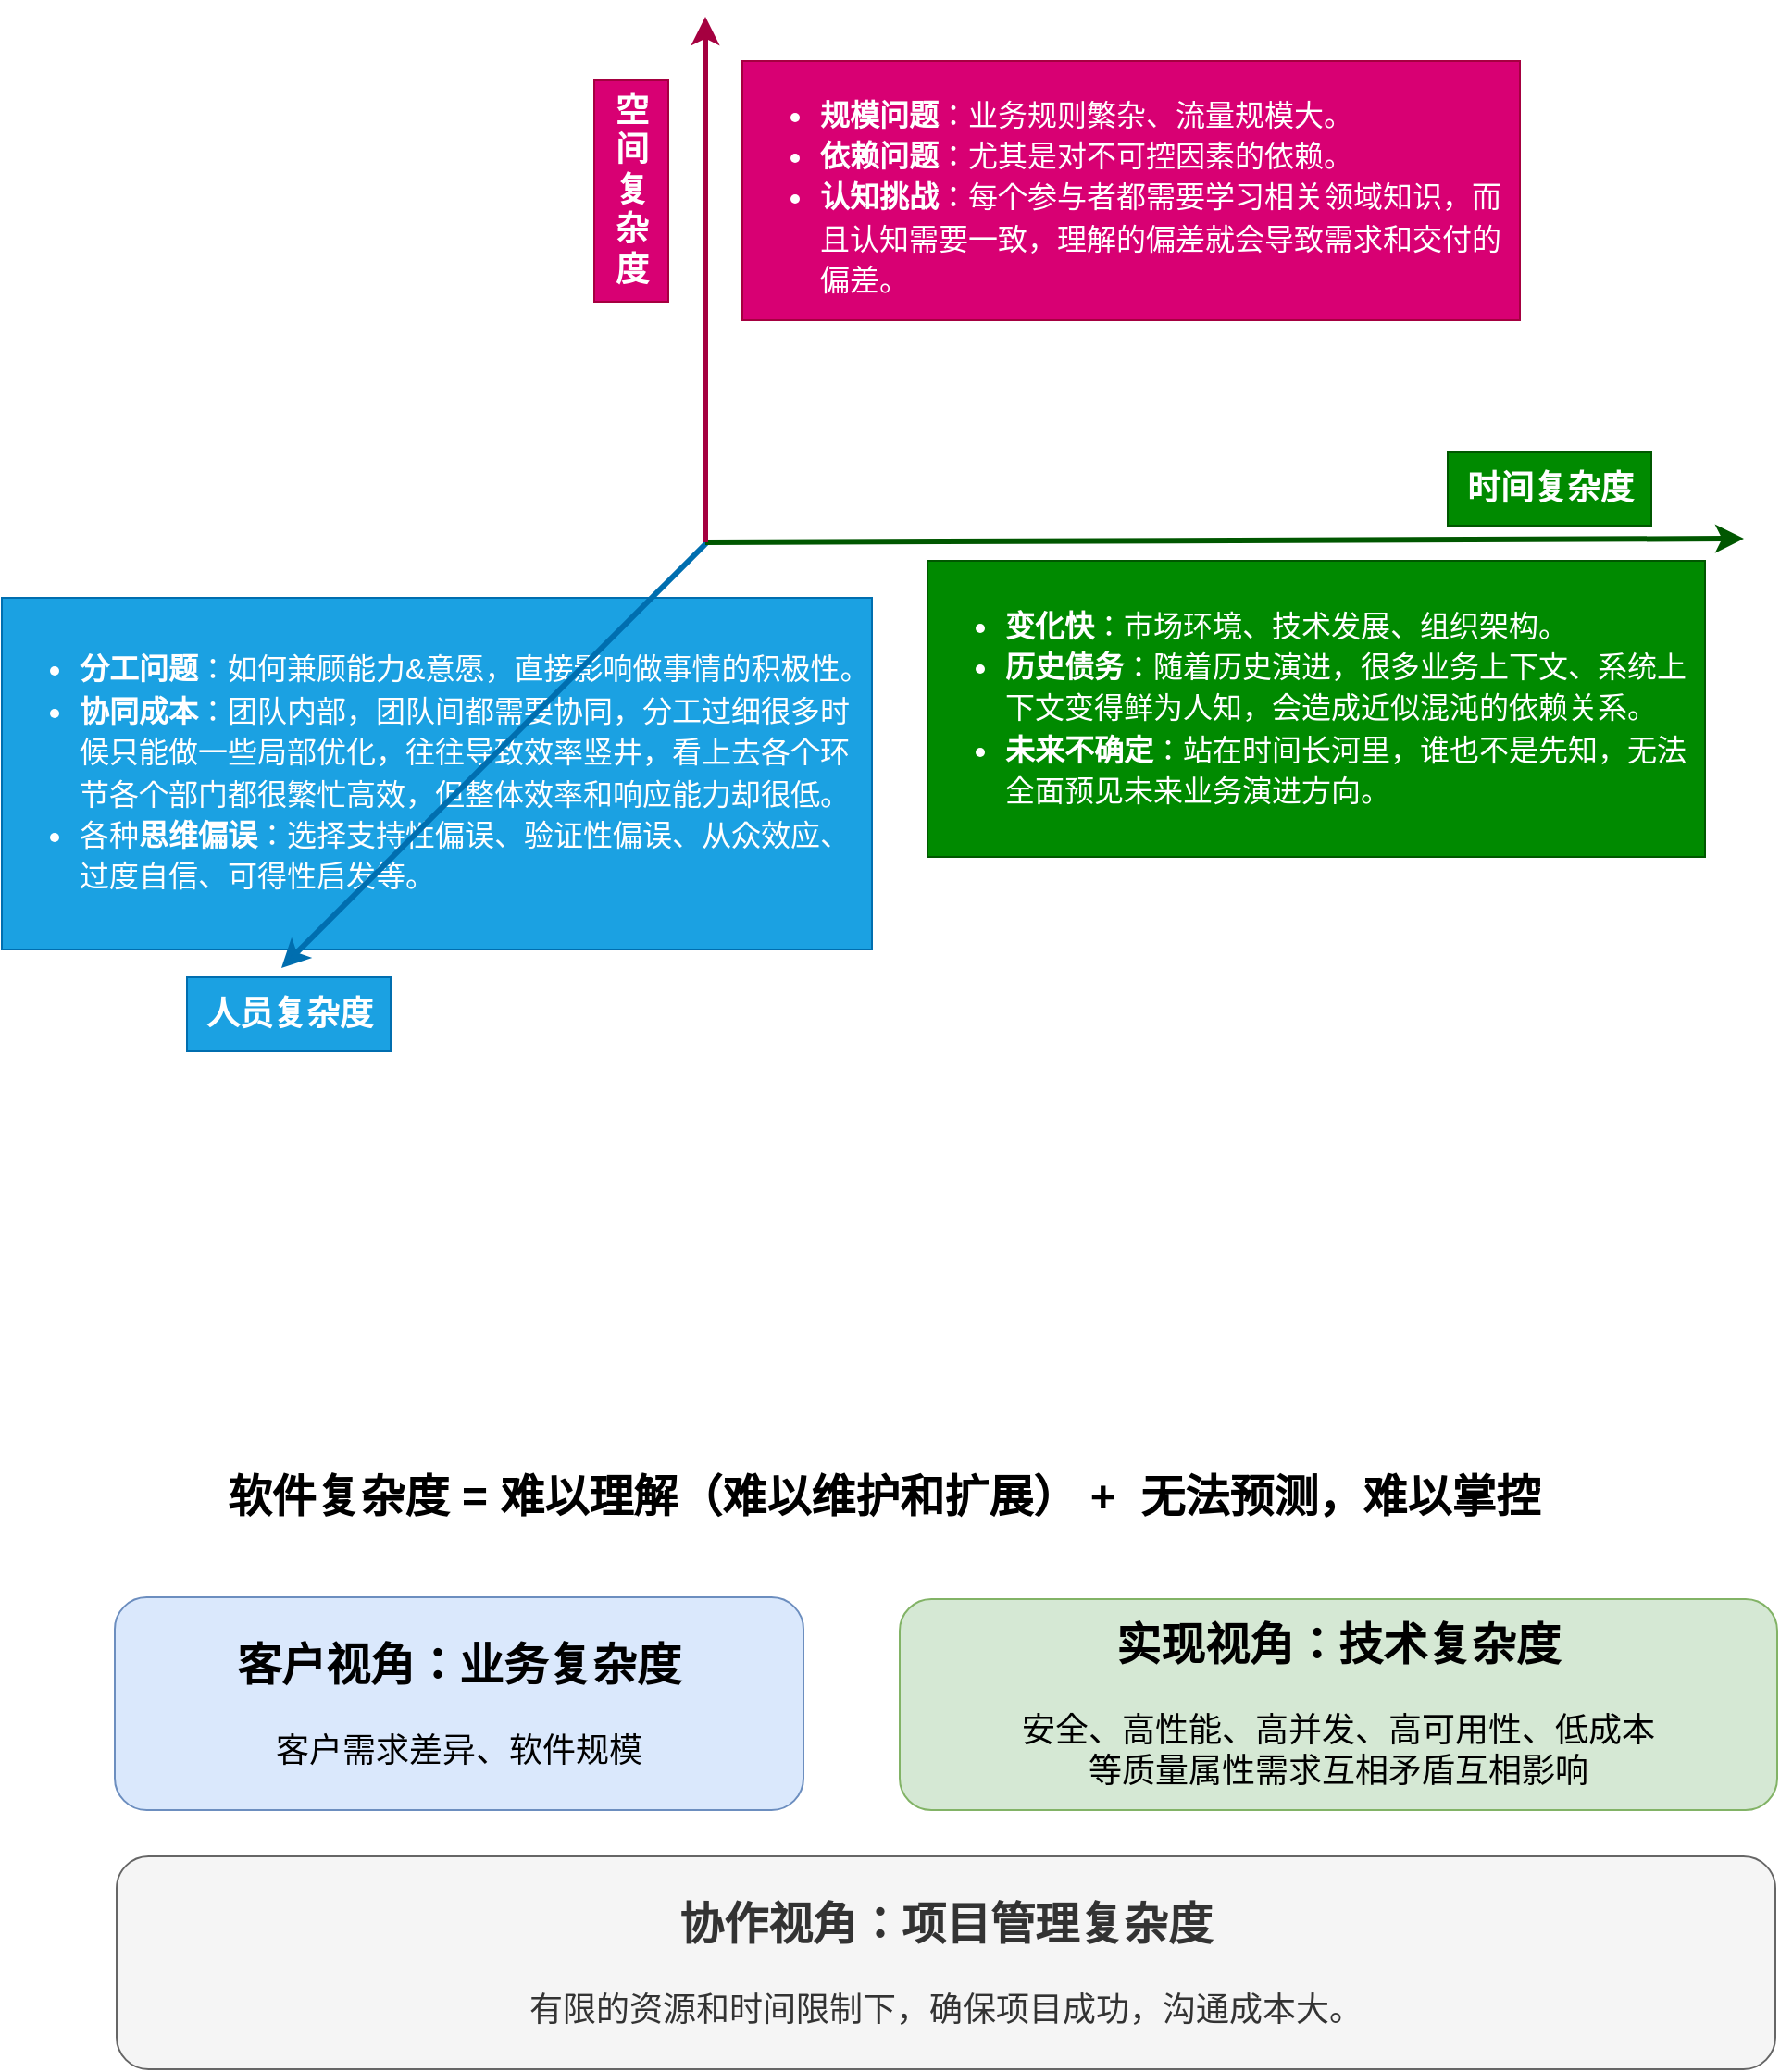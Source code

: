 <mxfile version="20.3.0" type="device"><diagram id="X23TIXy8-oSzXq6Zsgat" name="第 1 页"><mxGraphModel dx="1195" dy="797" grid="0" gridSize="10" guides="1" tooltips="1" connect="1" arrows="1" fold="1" page="0" pageScale="1" pageWidth="827" pageHeight="1169" math="0" shadow="0"><root><mxCell id="0"/><mxCell id="1" parent="0"/><mxCell id="XEUEVXjeiRwz492rH85H-9" value="&lt;ul style=&quot;line-height: 1.4;&quot;&gt;&lt;li&gt;&lt;b&gt;分工问题&lt;/b&gt;：如何兼顾能力&amp;amp;意愿，直接影响做事情的积极性。&lt;/li&gt;&lt;li&gt;&lt;b&gt;协同成本&lt;/b&gt;：团队内部，团队间都需要协同，分工过细很多时候只能做一些局部优化，往往导致效率竖井，看上去各个环节各个部门都很繁忙高效，但整体效率和响应能力却很低。&lt;/li&gt;&lt;li&gt;&lt;span style=&quot;background-color: initial;&quot;&gt;各种&lt;/span&gt;&lt;b style=&quot;background-color: initial;&quot;&gt;思维偏误&lt;/b&gt;&lt;span style=&quot;background-color: initial;&quot;&gt;：选择支持性偏误、验证性偏误、从众效应、过度自信、可得性启发等。&lt;/span&gt;&lt;/li&gt;&lt;/ul&gt;" style="text;strokeColor=#006EAF;fillColor=#1ba1e2;html=1;whiteSpace=wrap;verticalAlign=middle;overflow=hidden;fontSize=16;fontColor=#ffffff;" parent="1" vertex="1"><mxGeometry x="20" y="550" width="470" height="190" as="geometry"/></mxCell><mxCell id="XEUEVXjeiRwz492rH85H-1" value="" style="endArrow=classic;html=1;rounded=0;strokeWidth=3;fillColor=#1ba1e2;strokeColor=#006EAF;" parent="1" edge="1"><mxGeometry width="50" height="50" relative="1" as="geometry"><mxPoint x="401" y="520" as="sourcePoint"/><mxPoint x="171" y="750" as="targetPoint"/></mxGeometry></mxCell><mxCell id="XEUEVXjeiRwz492rH85H-2" value="" style="endArrow=classic;html=1;rounded=0;strokeWidth=3;fillColor=#008a00;strokeColor=#005700;" parent="1" edge="1"><mxGeometry width="50" height="50" relative="1" as="geometry"><mxPoint x="400" y="520" as="sourcePoint"/><mxPoint x="961" y="518" as="targetPoint"/></mxGeometry></mxCell><mxCell id="XEUEVXjeiRwz492rH85H-3" value="" style="endArrow=classic;html=1;rounded=0;strokeWidth=3;fillColor=#d80073;strokeColor=#A50040;" parent="1" edge="1"><mxGeometry width="50" height="50" relative="1" as="geometry"><mxPoint x="400" y="520" as="sourcePoint"/><mxPoint x="400" y="236" as="targetPoint"/></mxGeometry></mxCell><mxCell id="XEUEVXjeiRwz492rH85H-4" value="时间复杂度" style="text;html=1;align=center;verticalAlign=middle;resizable=0;points=[];autosize=1;strokeColor=#005700;fillColor=#008a00;fontStyle=1;fontSize=18;fontColor=#ffffff;" parent="1" vertex="1"><mxGeometry x="801" y="471" width="110" height="40" as="geometry"/></mxCell><mxCell id="XEUEVXjeiRwz492rH85H-5" value="空&lt;br style=&quot;font-size: 18px;&quot;&gt;间&lt;br style=&quot;font-size: 18px;&quot;&gt;复&lt;br style=&quot;font-size: 18px;&quot;&gt;杂&lt;br style=&quot;font-size: 18px;&quot;&gt;度" style="text;html=1;align=center;verticalAlign=middle;resizable=0;points=[];autosize=1;strokeColor=#A50040;fillColor=#d80073;fontStyle=1;fontSize=18;horizontal=1;rotation=0;fontColor=#ffffff;" parent="1" vertex="1"><mxGeometry x="340" y="270" width="40" height="120" as="geometry"/></mxCell><mxCell id="XEUEVXjeiRwz492rH85H-6" value="人员复杂度" style="text;html=1;align=center;verticalAlign=middle;resizable=0;points=[];autosize=1;strokeColor=#006EAF;fillColor=#1ba1e2;fontStyle=1;fontSize=18;rotation=0;fontColor=#ffffff;" parent="1" vertex="1"><mxGeometry x="120" y="755" width="110" height="40" as="geometry"/></mxCell><mxCell id="XEUEVXjeiRwz492rH85H-7" value="&lt;ul style=&quot;line-height: 1.4;&quot;&gt;&lt;li&gt;&lt;b style=&quot;background-color: initial;&quot;&gt;变化快&lt;/b&gt;&lt;span style=&quot;background-color: initial;&quot;&gt;：市场环境、技术发展、组织架构。&lt;/span&gt;&lt;br&gt;&lt;/li&gt;&lt;li&gt;&lt;b&gt;历史债务&lt;/b&gt;：随着历史演进，很多业务上下文、系统上下文变得鲜为人知，会造成近似混沌的依赖关系。&lt;/li&gt;&lt;li&gt;&lt;b&gt;未来不确定&lt;/b&gt;：站在时间长河里，谁也不是先知，无法全面预见未来业务演进方向。&lt;/li&gt;&lt;/ul&gt;" style="text;strokeColor=#005700;fillColor=#008a00;html=1;whiteSpace=wrap;verticalAlign=middle;overflow=hidden;fontSize=16;fontColor=#ffffff;" parent="1" vertex="1"><mxGeometry x="520" y="530" width="420" height="160" as="geometry"/></mxCell><mxCell id="XEUEVXjeiRwz492rH85H-8" value="&lt;ul style=&quot;line-height: 1.4;&quot;&gt;&lt;li&gt;&lt;b&gt;规模问题&lt;/b&gt;：业务规则繁杂、流量规模大。&lt;/li&gt;&lt;li&gt;&lt;b&gt;&lt;b&gt;依赖问题&lt;/b&gt;&lt;span style=&quot;font-weight: 400;&quot;&gt;：尤其是对不可控因素的依赖。&lt;/span&gt;&lt;br&gt;&lt;/b&gt;&lt;/li&gt;&lt;li&gt;&lt;b&gt;认知挑战&lt;/b&gt;：每个参与者都需要学习相关领域知识，而且认知需要一致，理解的偏差就会导致需求和交付的偏差。&lt;/li&gt;&lt;/ul&gt;" style="text;strokeColor=#A50040;fillColor=#d80073;html=1;whiteSpace=wrap;verticalAlign=middle;overflow=hidden;fontSize=16;fontColor=#ffffff;" parent="1" vertex="1"><mxGeometry x="420" y="260" width="420" height="140" as="geometry"/></mxCell><mxCell id="XEUEVXjeiRwz492rH85H-11" value="&lt;font style=&quot;font-size: 24px;&quot;&gt;&lt;b&gt;软件复杂度 = 难以理解（难以维护和扩展） +&amp;nbsp; 无法预测，难以掌控&lt;/b&gt;&lt;/font&gt;" style="text;html=1;align=center;verticalAlign=middle;resizable=0;points=[];autosize=1;strokeColor=none;fillColor=none;fontSize=18;" parent="1" vertex="1"><mxGeometry x="132" y="1015" width="727" height="41" as="geometry"/></mxCell><mxCell id="XEUEVXjeiRwz492rH85H-12" value="&lt;font size=&quot;1&quot; style=&quot;&quot;&gt;&lt;b style=&quot;font-size: 24px;&quot;&gt;客户视角：业务复杂度&lt;/b&gt;&lt;/font&gt;&lt;br&gt;&lt;br&gt;客户需求差异、软件规模" style="rounded=1;whiteSpace=wrap;html=1;fontSize=18;fillColor=#dae8fc;strokeColor=#6c8ebf;" parent="1" vertex="1"><mxGeometry x="81" y="1090" width="372" height="115" as="geometry"/></mxCell><mxCell id="XEUEVXjeiRwz492rH85H-13" value="&lt;font style=&quot;font-size: 24px;&quot;&gt;&lt;b&gt;实现视角：技术复杂度&lt;/b&gt;&lt;/font&gt;&lt;br&gt;&lt;br&gt;安全、高性能、高并发、高可用性、低成本&lt;br&gt;等质量属性需求互相矛盾互相影响" style="rounded=1;whiteSpace=wrap;html=1;fontSize=18;spacingLeft=8;spacingRight=8;fillColor=#d5e8d4;strokeColor=#82b366;" parent="1" vertex="1"><mxGeometry x="505" y="1091" width="474" height="114" as="geometry"/></mxCell><mxCell id="XEUEVXjeiRwz492rH85H-14" value="&lt;font style=&quot;font-size: 24px;&quot;&gt;&lt;b&gt;协作视角：项目管理复杂度&lt;/b&gt;&lt;/font&gt;&lt;br&gt;&lt;br&gt;有限的资源和时间限制下，确保项目成功，沟通成本大。" style="rounded=1;whiteSpace=wrap;html=1;fontSize=18;fillColor=#f5f5f5;fontColor=#333333;strokeColor=#666666;" parent="1" vertex="1"><mxGeometry x="82" y="1230" width="896" height="115" as="geometry"/></mxCell></root></mxGraphModel></diagram></mxfile>